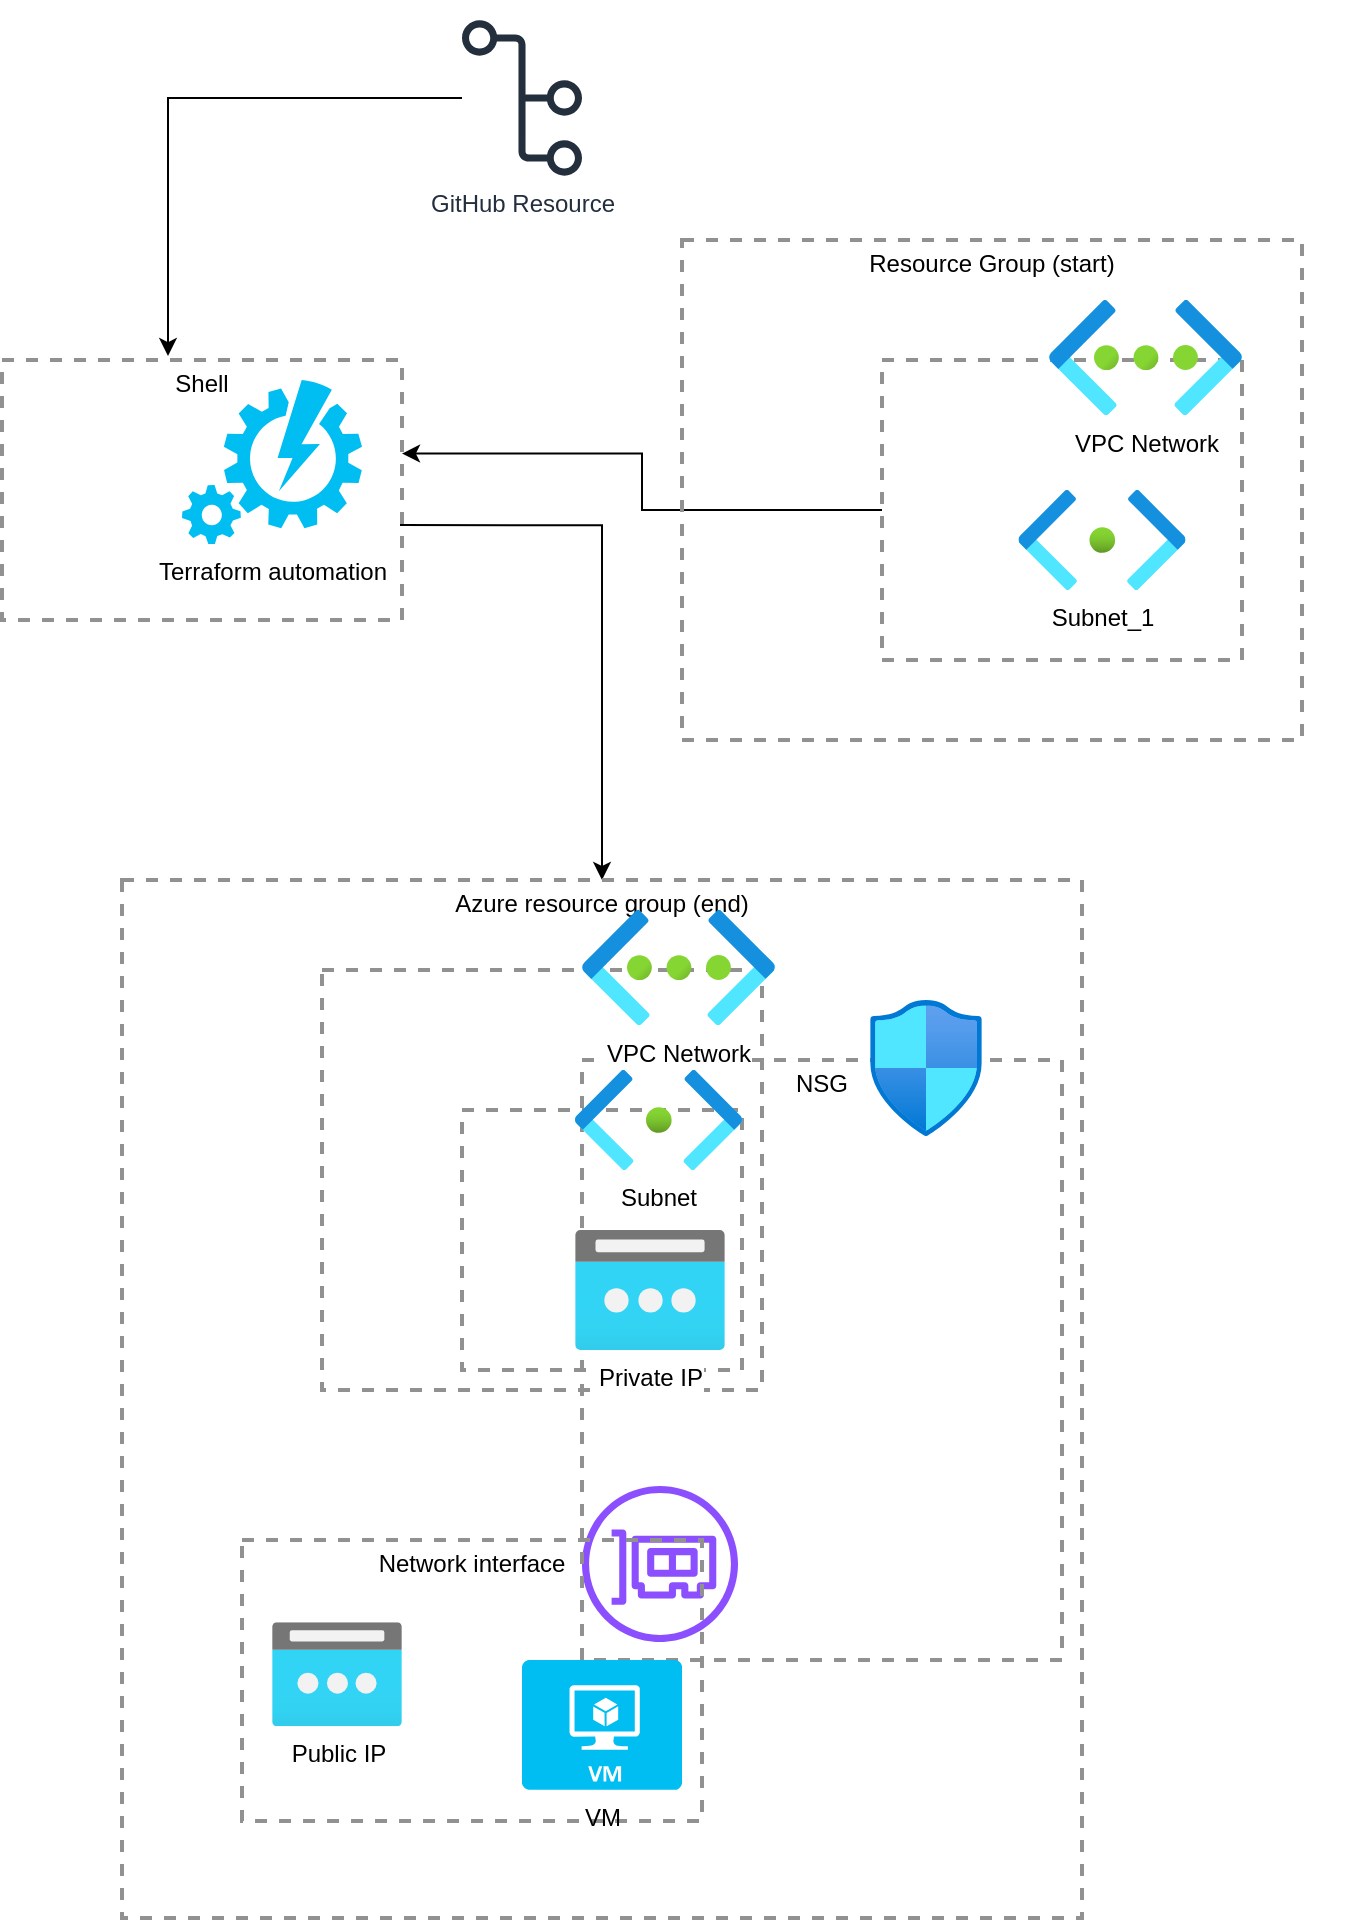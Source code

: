 <mxfile version="24.7.5">
  <diagram name="Strona-1" id="pK-xwE-gQvyqwjIyEF2C">
    <mxGraphModel dx="1925" dy="988" grid="1" gridSize="10" guides="1" tooltips="1" connect="1" arrows="1" fold="1" page="1" pageScale="1" pageWidth="827" pageHeight="1169" math="0" shadow="0">
      <root>
        <mxCell id="0" />
        <mxCell id="1" parent="0" />
        <mxCell id="b7vb-fcUGGPshVh3xf-D-19" style="edgeStyle=orthogonalEdgeStyle;rounded=0;orthogonalLoop=1;jettySize=auto;html=1;entryX=0.415;entryY=-0.015;entryDx=0;entryDy=0;entryPerimeter=0;" edge="1" parent="1" source="b7vb-fcUGGPshVh3xf-D-15" target="b7vb-fcUGGPshVh3xf-D-71">
          <mxGeometry relative="1" as="geometry" />
        </mxCell>
        <mxCell id="b7vb-fcUGGPshVh3xf-D-15" value="GitHub Resource" style="sketch=0;outlineConnect=0;fontColor=#232F3E;gradientColor=none;fillColor=#232F3D;strokeColor=none;dashed=0;verticalLabelPosition=bottom;verticalAlign=top;align=center;html=1;fontSize=12;fontStyle=0;aspect=fixed;pointerEvents=1;shape=mxgraph.aws4.git_repository;" vertex="1" parent="1">
          <mxGeometry x="180" y="20" width="60" height="78" as="geometry" />
        </mxCell>
        <mxCell id="b7vb-fcUGGPshVh3xf-D-50" style="edgeStyle=orthogonalEdgeStyle;rounded=0;orthogonalLoop=1;jettySize=auto;html=1;exitX=0.995;exitY=0.635;exitDx=0;exitDy=0;exitPerimeter=0;" edge="1" parent="1" source="b7vb-fcUGGPshVh3xf-D-71" target="b7vb-fcUGGPshVh3xf-D-30">
          <mxGeometry relative="1" as="geometry" />
        </mxCell>
        <mxCell id="b7vb-fcUGGPshVh3xf-D-30" value="Azure resource group (end)" style="fontStyle=0;verticalAlign=top;align=center;spacingTop=-2;fillColor=none;rounded=0;whiteSpace=wrap;html=1;strokeColor=#919191;strokeWidth=2;dashed=1;container=1;collapsible=0;expand=0;recursiveResize=0;" vertex="1" parent="1">
          <mxGeometry x="10" y="450" width="480" height="519" as="geometry" />
        </mxCell>
        <mxCell id="b7vb-fcUGGPshVh3xf-D-69" value="" style="group" vertex="1" connectable="0" parent="b7vb-fcUGGPshVh3xf-D-30">
          <mxGeometry x="100" y="303" width="208" height="187" as="geometry" />
        </mxCell>
        <mxCell id="b7vb-fcUGGPshVh3xf-D-44" value="" style="sketch=0;outlineConnect=0;fontColor=#232F3E;gradientColor=none;fillColor=#8C4FFF;strokeColor=none;dashed=0;verticalLabelPosition=bottom;verticalAlign=top;align=center;html=1;fontSize=12;fontStyle=0;aspect=fixed;pointerEvents=1;shape=mxgraph.aws4.elastic_network_interface;" vertex="1" parent="b7vb-fcUGGPshVh3xf-D-69">
          <mxGeometry x="130" width="78" height="78" as="geometry" />
        </mxCell>
        <mxCell id="b7vb-fcUGGPshVh3xf-D-55" value="NSG" style="fontStyle=0;verticalAlign=top;align=center;spacingTop=-2;fillColor=none;rounded=0;whiteSpace=wrap;html=1;strokeColor=#919191;strokeWidth=2;dashed=1;container=1;collapsible=0;expand=0;recursiveResize=0;" vertex="1" parent="b7vb-fcUGGPshVh3xf-D-30">
          <mxGeometry x="230" y="90" width="240" height="300" as="geometry" />
        </mxCell>
        <mxCell id="b7vb-fcUGGPshVh3xf-D-35" value="" style="image;aspect=fixed;html=1;points=[];align=center;fontSize=12;image=img/lib/azure2/networking/Network_Security_Groups.svg;" vertex="1" parent="b7vb-fcUGGPshVh3xf-D-55">
          <mxGeometry x="144" y="-30" width="56.0" height="68" as="geometry" />
        </mxCell>
        <mxCell id="b7vb-fcUGGPshVh3xf-D-58" value="" style="group" vertex="1" connectable="0" parent="b7vb-fcUGGPshVh3xf-D-30">
          <mxGeometry x="100" y="15" width="226.5" height="240" as="geometry" />
        </mxCell>
        <mxCell id="b7vb-fcUGGPshVh3xf-D-59" value="" style="fontStyle=0;verticalAlign=top;align=center;spacingTop=-2;fillColor=none;rounded=0;whiteSpace=wrap;html=1;strokeColor=#919191;strokeWidth=2;dashed=1;container=1;collapsible=0;expand=0;recursiveResize=0;" vertex="1" parent="b7vb-fcUGGPshVh3xf-D-58">
          <mxGeometry y="30" width="220" height="210" as="geometry" />
        </mxCell>
        <mxCell id="b7vb-fcUGGPshVh3xf-D-63" value="" style="fontStyle=0;verticalAlign=top;align=center;spacingTop=-2;fillColor=none;rounded=0;whiteSpace=wrap;html=1;strokeColor=#919191;strokeWidth=2;dashed=1;container=1;collapsible=0;expand=0;recursiveResize=0;" vertex="1" parent="b7vb-fcUGGPshVh3xf-D-59">
          <mxGeometry x="70" y="70" width="140" height="130" as="geometry" />
        </mxCell>
        <mxCell id="b7vb-fcUGGPshVh3xf-D-60" value="Subnet" style="image;aspect=fixed;html=1;points=[];align=center;fontSize=12;image=img/lib/azure2/networking/Subnet.svg;" vertex="1" parent="b7vb-fcUGGPshVh3xf-D-63">
          <mxGeometry x="56.5" y="-20" width="83.5" height="50" as="geometry" />
        </mxCell>
        <mxCell id="b7vb-fcUGGPshVh3xf-D-40" value="Private IP" style="image;aspect=fixed;html=1;points=[];align=center;fontSize=12;image=img/lib/azure2/networking/Public_IP_Addresses.svg;" vertex="1" parent="b7vb-fcUGGPshVh3xf-D-63">
          <mxGeometry x="56.5" y="60" width="75" height="60" as="geometry" />
        </mxCell>
        <mxCell id="b7vb-fcUGGPshVh3xf-D-61" value="VPC Network" style="image;aspect=fixed;html=1;points=[];align=center;fontSize=12;image=img/lib/azure2/networking/Virtual_Networks.svg;" vertex="1" parent="b7vb-fcUGGPshVh3xf-D-58">
          <mxGeometry x="130" width="96.5" height="57.61" as="geometry" />
        </mxCell>
        <mxCell id="b7vb-fcUGGPshVh3xf-D-62" style="edgeStyle=orthogonalEdgeStyle;rounded=0;orthogonalLoop=1;jettySize=auto;html=1;exitX=0.5;exitY=1;exitDx=0;exitDy=0;" edge="1" parent="b7vb-fcUGGPshVh3xf-D-58" source="b7vb-fcUGGPshVh3xf-D-59" target="b7vb-fcUGGPshVh3xf-D-59">
          <mxGeometry relative="1" as="geometry" />
        </mxCell>
        <mxCell id="b7vb-fcUGGPshVh3xf-D-68" value="Network interface" style="fontStyle=0;verticalAlign=top;align=center;spacingTop=-2;fillColor=none;rounded=0;whiteSpace=wrap;html=1;strokeColor=#919191;strokeWidth=2;dashed=1;container=1;collapsible=0;expand=0;recursiveResize=0;" vertex="1" parent="b7vb-fcUGGPshVh3xf-D-30">
          <mxGeometry x="60" y="330.0" width="230" height="140.52" as="geometry" />
        </mxCell>
        <mxCell id="b7vb-fcUGGPshVh3xf-D-27" value="Public IP" style="image;aspect=fixed;html=1;points=[];align=center;fontSize=12;image=img/lib/azure2/networking/Public_IP_Addresses.svg;" vertex="1" parent="b7vb-fcUGGPshVh3xf-D-68">
          <mxGeometry x="15" y="41.075" width="65" height="52" as="geometry" />
        </mxCell>
        <mxCell id="b7vb-fcUGGPshVh3xf-D-29" value="VM" style="verticalLabelPosition=bottom;html=1;verticalAlign=top;align=center;strokeColor=none;fillColor=#00BEF2;shape=mxgraph.azure.virtual_machine;" vertex="1" parent="b7vb-fcUGGPshVh3xf-D-68">
          <mxGeometry x="140" y="60.0" width="80" height="64.855" as="geometry" />
        </mxCell>
        <mxCell id="b7vb-fcUGGPshVh3xf-D-52" style="edgeStyle=orthogonalEdgeStyle;rounded=0;orthogonalLoop=1;jettySize=auto;html=1;entryX=1;entryY=0.36;entryDx=0;entryDy=0;entryPerimeter=0;" edge="1" parent="1" source="b7vb-fcUGGPshVh3xf-D-14" target="b7vb-fcUGGPshVh3xf-D-71">
          <mxGeometry relative="1" as="geometry" />
        </mxCell>
        <mxCell id="b7vb-fcUGGPshVh3xf-D-57" value="" style="group" vertex="1" connectable="0" parent="1">
          <mxGeometry x="390" y="10" width="240" height="370" as="geometry" />
        </mxCell>
        <mxCell id="b7vb-fcUGGPshVh3xf-D-72" value="Resource Group (start)" style="fontStyle=0;verticalAlign=top;align=center;spacingTop=-2;fillColor=none;rounded=0;whiteSpace=wrap;html=1;strokeColor=#919191;strokeWidth=2;dashed=1;container=1;collapsible=0;expand=0;recursiveResize=0;" vertex="1" parent="b7vb-fcUGGPshVh3xf-D-57">
          <mxGeometry x="-100" y="120" width="310" height="250" as="geometry" />
        </mxCell>
        <mxCell id="b7vb-fcUGGPshVh3xf-D-14" value="" style="fontStyle=0;verticalAlign=top;align=center;spacingTop=-2;fillColor=none;rounded=0;whiteSpace=wrap;html=1;strokeColor=#919191;strokeWidth=2;dashed=1;container=1;collapsible=0;expand=0;recursiveResize=0;" vertex="1" parent="b7vb-fcUGGPshVh3xf-D-72">
          <mxGeometry x="100" y="60" width="180" height="150" as="geometry" />
        </mxCell>
        <mxCell id="b7vb-fcUGGPshVh3xf-D-10" value="Subnet_1" style="image;aspect=fixed;html=1;points=[];align=center;fontSize=12;image=img/lib/azure2/networking/Subnet.svg;" vertex="1" parent="b7vb-fcUGGPshVh3xf-D-14">
          <mxGeometry x="68.25" y="65" width="83.5" height="50" as="geometry" />
        </mxCell>
        <mxCell id="b7vb-fcUGGPshVh3xf-D-53" style="edgeStyle=orthogonalEdgeStyle;rounded=0;orthogonalLoop=1;jettySize=auto;html=1;exitX=0.5;exitY=1;exitDx=0;exitDy=0;" edge="1" parent="b7vb-fcUGGPshVh3xf-D-72" source="b7vb-fcUGGPshVh3xf-D-14" target="b7vb-fcUGGPshVh3xf-D-14">
          <mxGeometry relative="1" as="geometry" />
        </mxCell>
        <mxCell id="b7vb-fcUGGPshVh3xf-D-6" value="VPC Network" style="image;aspect=fixed;html=1;points=[];align=center;fontSize=12;image=img/lib/azure2/networking/Virtual_Networks.svg;" vertex="1" parent="b7vb-fcUGGPshVh3xf-D-72">
          <mxGeometry x="183.5" y="30" width="96.5" height="57.61" as="geometry" />
        </mxCell>
        <mxCell id="b7vb-fcUGGPshVh3xf-D-71" value="Shell" style="fontStyle=0;verticalAlign=top;align=center;spacingTop=-2;fillColor=none;rounded=0;whiteSpace=wrap;html=1;strokeColor=#919191;strokeWidth=2;dashed=1;container=1;collapsible=0;expand=0;recursiveResize=0;" vertex="1" parent="1">
          <mxGeometry x="-50" y="190" width="200" height="130" as="geometry" />
        </mxCell>
        <mxCell id="b7vb-fcUGGPshVh3xf-D-17" value="Terraform automation" style="verticalLabelPosition=bottom;html=1;verticalAlign=top;align=center;strokeColor=none;fillColor=#00BEF2;shape=mxgraph.azure.automation;pointerEvents=1;" vertex="1" parent="b7vb-fcUGGPshVh3xf-D-71">
          <mxGeometry x="90" y="10" width="90" height="82" as="geometry" />
        </mxCell>
      </root>
    </mxGraphModel>
  </diagram>
</mxfile>
